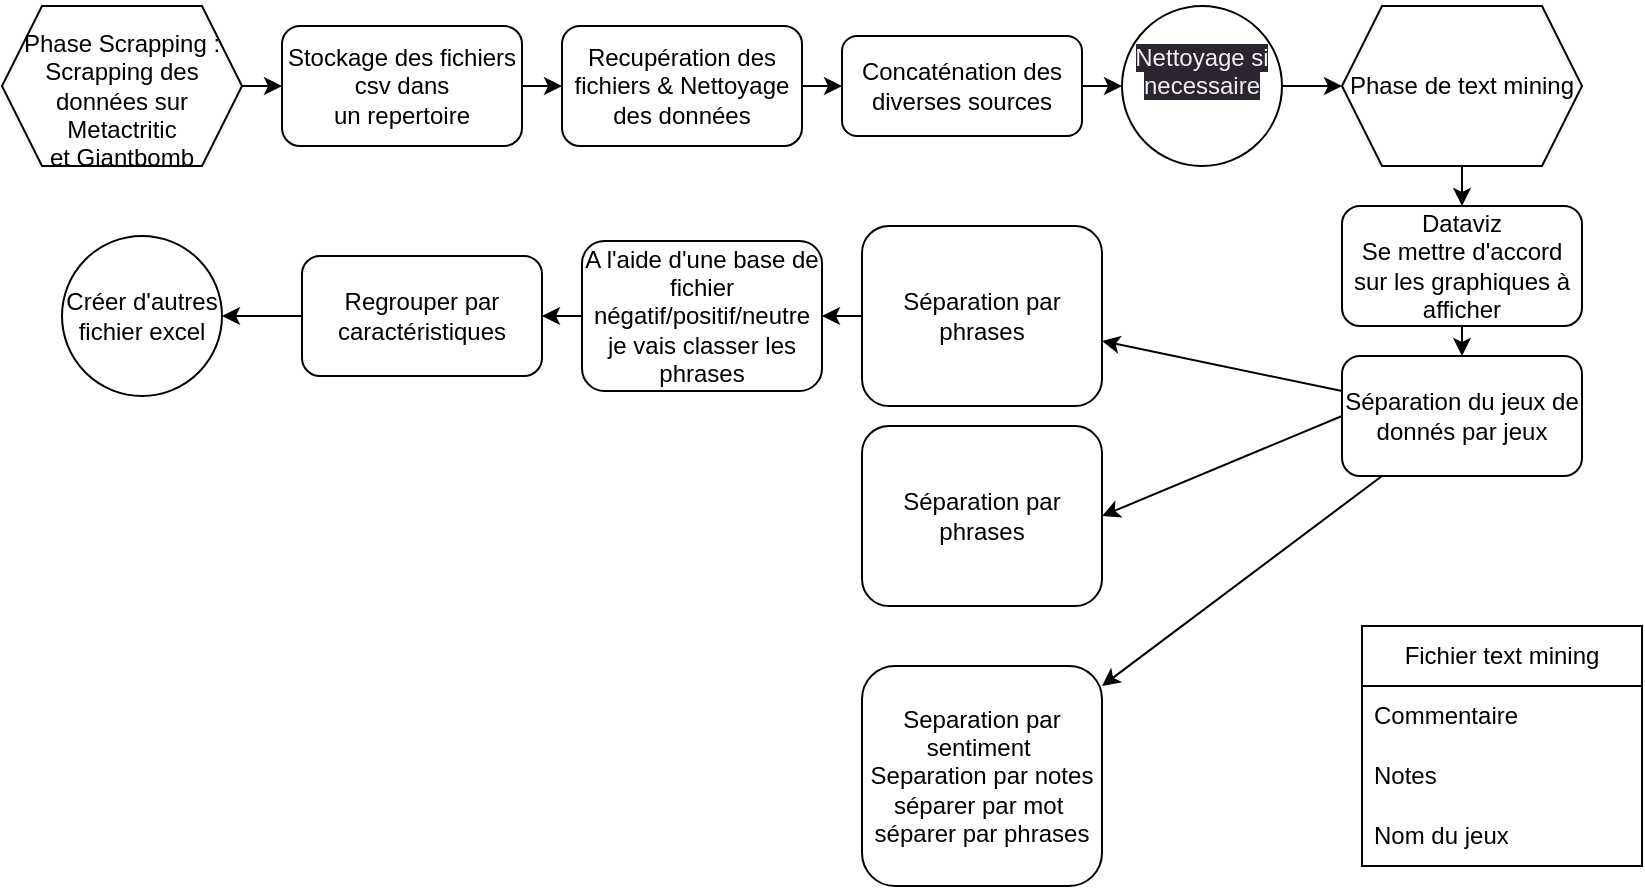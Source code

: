 <mxfile>
    <diagram id="geG8xr2T3ER7Be4Rj2b3" name="Page-1">
        <mxGraphModel dx="1072" dy="474" grid="1" gridSize="10" guides="1" tooltips="1" connect="1" arrows="1" fold="1" page="1" pageScale="1" pageWidth="827" pageHeight="1169" math="0" shadow="0">
            <root>
                <mxCell id="0"/>
                <mxCell id="1" parent="0"/>
                <mxCell id="4" value="" style="edgeStyle=none;html=1;exitX=1;exitY=0.5;exitDx=0;exitDy=0;" parent="1" source="22" target="3" edge="1">
                    <mxGeometry relative="1" as="geometry">
                        <mxPoint x="140" y="50" as="sourcePoint"/>
                    </mxGeometry>
                </mxCell>
                <mxCell id="13" value="" style="edgeStyle=none;html=1;" parent="1" source="3" target="12" edge="1">
                    <mxGeometry relative="1" as="geometry"/>
                </mxCell>
                <mxCell id="3" value="Stockage des fichiers csv dans un&amp;nbsp;repertoire" style="rounded=1;whiteSpace=wrap;html=1;" parent="1" vertex="1">
                    <mxGeometry x="140" y="20" width="120" height="60" as="geometry"/>
                </mxCell>
                <mxCell id="19" style="edgeStyle=none;html=1;exitX=1;exitY=0.5;exitDx=0;exitDy=0;entryX=0;entryY=0.5;entryDx=0;entryDy=0;" parent="1" source="5" target="18" edge="1">
                    <mxGeometry relative="1" as="geometry">
                        <mxPoint x="660" y="50" as="targetPoint"/>
                    </mxGeometry>
                </mxCell>
                <mxCell id="5" value="Concaténation des diverses sources" style="whiteSpace=wrap;html=1;rounded=1;" parent="1" vertex="1">
                    <mxGeometry x="420" y="25" width="120" height="50" as="geometry"/>
                </mxCell>
                <mxCell id="14" value="" style="edgeStyle=none;html=1;" parent="1" source="12" target="5" edge="1">
                    <mxGeometry relative="1" as="geometry"/>
                </mxCell>
                <mxCell id="12" value="Recupération des fichiers &amp;amp; Nettoyage des données" style="whiteSpace=wrap;html=1;rounded=1;" parent="1" vertex="1">
                    <mxGeometry x="280" y="20" width="120" height="60" as="geometry"/>
                </mxCell>
                <mxCell id="21" value="" style="edgeStyle=none;html=1;" parent="1" source="18" target="20" edge="1">
                    <mxGeometry relative="1" as="geometry"/>
                </mxCell>
                <mxCell id="18" value="&#10;&lt;span style=&quot;color: rgb(240, 240, 240); font-family: Helvetica; font-size: 12px; font-style: normal; font-variant-ligatures: normal; font-variant-caps: normal; font-weight: 400; letter-spacing: normal; orphans: 2; text-align: center; text-indent: 0px; text-transform: none; widows: 2; word-spacing: 0px; -webkit-text-stroke-width: 0px; background-color: rgb(42, 37, 47); text-decoration-thickness: initial; text-decoration-style: initial; text-decoration-color: initial; float: none; display: inline !important;&quot;&gt;Nettoyage si necessaire&lt;/span&gt;&#10;&#10;" style="ellipse;whiteSpace=wrap;html=1;aspect=fixed;" parent="1" vertex="1">
                    <mxGeometry x="560" y="10" width="80" height="80" as="geometry"/>
                </mxCell>
                <mxCell id="24" value="" style="edgeStyle=none;html=1;entryX=0.5;entryY=0;entryDx=0;entryDy=0;" parent="1" source="20" target="27" edge="1">
                    <mxGeometry relative="1" as="geometry"/>
                </mxCell>
                <mxCell id="20" value="Phase de text mining" style="shape=hexagon;perimeter=hexagonPerimeter2;whiteSpace=wrap;html=1;fixedSize=1;" parent="1" vertex="1">
                    <mxGeometry x="670" y="10" width="120" height="80" as="geometry"/>
                </mxCell>
                <mxCell id="22" value="&lt;br&gt;Phase Scrapping :&lt;br&gt;Scrapping des données sur Metactritic&lt;br&gt;et Giantbomb" style="shape=hexagon;perimeter=hexagonPerimeter2;whiteSpace=wrap;html=1;fixedSize=1;" parent="1" vertex="1">
                    <mxGeometry y="10" width="120" height="80" as="geometry"/>
                </mxCell>
                <mxCell id="26" value="" style="edgeStyle=none;html=1;" parent="1" source="23" target="25" edge="1">
                    <mxGeometry relative="1" as="geometry"/>
                </mxCell>
                <mxCell id="30" value="" style="edgeStyle=none;html=1;" parent="1" source="23" target="29" edge="1">
                    <mxGeometry relative="1" as="geometry"/>
                </mxCell>
                <mxCell id="42" style="edgeStyle=none;html=1;exitX=0;exitY=0.5;exitDx=0;exitDy=0;entryX=1;entryY=0.5;entryDx=0;entryDy=0;" edge="1" parent="1" source="23" target="41">
                    <mxGeometry relative="1" as="geometry"/>
                </mxCell>
                <mxCell id="23" value="Séparation du jeux de donnés par jeux" style="rounded=1;whiteSpace=wrap;html=1;" parent="1" vertex="1">
                    <mxGeometry x="670" y="185" width="120" height="60" as="geometry"/>
                </mxCell>
                <mxCell id="25" value="Separation par sentiment&amp;nbsp;&lt;br&gt;Separation par notes&lt;br&gt;séparer par mot&amp;nbsp;&lt;br&gt;séparer par phrases" style="whiteSpace=wrap;html=1;rounded=1;" parent="1" vertex="1">
                    <mxGeometry x="430" y="340" width="120" height="110" as="geometry"/>
                </mxCell>
                <mxCell id="28" value="" style="edgeStyle=none;html=1;" parent="1" source="27" target="23" edge="1">
                    <mxGeometry relative="1" as="geometry"/>
                </mxCell>
                <mxCell id="27" value="Dataviz&lt;br&gt;Se mettre d'accord sur les graphiques à afficher" style="rounded=1;whiteSpace=wrap;html=1;" parent="1" vertex="1">
                    <mxGeometry x="670" y="110" width="120" height="60" as="geometry"/>
                </mxCell>
                <mxCell id="32" value="" style="edgeStyle=none;html=1;" parent="1" source="29" target="31" edge="1">
                    <mxGeometry relative="1" as="geometry"/>
                </mxCell>
                <mxCell id="29" value="Séparation par phrases" style="rounded=1;whiteSpace=wrap;html=1;" parent="1" vertex="1">
                    <mxGeometry x="430" y="120" width="120" height="90" as="geometry"/>
                </mxCell>
                <mxCell id="34" value="" style="edgeStyle=none;html=1;" parent="1" source="31" target="33" edge="1">
                    <mxGeometry relative="1" as="geometry"/>
                </mxCell>
                <mxCell id="31" value="A l'aide d'une base de fichier négatif/positif/neutre je vais classer les phrases" style="whiteSpace=wrap;html=1;rounded=1;" parent="1" vertex="1">
                    <mxGeometry x="290" y="127.5" width="120" height="75" as="geometry"/>
                </mxCell>
                <mxCell id="40" value="" style="edgeStyle=none;html=1;" edge="1" parent="1" source="33" target="39">
                    <mxGeometry relative="1" as="geometry"/>
                </mxCell>
                <mxCell id="33" value="Regrouper par caractéristiques" style="whiteSpace=wrap;html=1;rounded=1;" parent="1" vertex="1">
                    <mxGeometry x="150" y="135" width="120" height="60" as="geometry"/>
                </mxCell>
                <mxCell id="35" value="Fichier text mining" style="swimlane;fontStyle=0;childLayout=stackLayout;horizontal=1;startSize=30;horizontalStack=0;resizeParent=1;resizeParentMax=0;resizeLast=0;collapsible=1;marginBottom=0;whiteSpace=wrap;html=1;" parent="1" vertex="1">
                    <mxGeometry x="680" y="320" width="140" height="120" as="geometry"/>
                </mxCell>
                <mxCell id="36" value="Commentaire" style="text;strokeColor=none;fillColor=none;align=left;verticalAlign=middle;spacingLeft=4;spacingRight=4;overflow=hidden;points=[[0,0.5],[1,0.5]];portConstraint=eastwest;rotatable=0;whiteSpace=wrap;html=1;" parent="35" vertex="1">
                    <mxGeometry y="30" width="140" height="30" as="geometry"/>
                </mxCell>
                <mxCell id="37" value="Notes" style="text;strokeColor=none;fillColor=none;align=left;verticalAlign=middle;spacingLeft=4;spacingRight=4;overflow=hidden;points=[[0,0.5],[1,0.5]];portConstraint=eastwest;rotatable=0;whiteSpace=wrap;html=1;" parent="35" vertex="1">
                    <mxGeometry y="60" width="140" height="30" as="geometry"/>
                </mxCell>
                <mxCell id="38" value="Nom du jeux" style="text;strokeColor=none;fillColor=none;align=left;verticalAlign=middle;spacingLeft=4;spacingRight=4;overflow=hidden;points=[[0,0.5],[1,0.5]];portConstraint=eastwest;rotatable=0;whiteSpace=wrap;html=1;" parent="35" vertex="1">
                    <mxGeometry y="90" width="140" height="30" as="geometry"/>
                </mxCell>
                <mxCell id="39" value="Créer d'autres fichier excel" style="ellipse;whiteSpace=wrap;html=1;rounded=1;" vertex="1" parent="1">
                    <mxGeometry x="30" y="125" width="80" height="80" as="geometry"/>
                </mxCell>
                <mxCell id="41" value="Séparation par phrases" style="rounded=1;whiteSpace=wrap;html=1;" vertex="1" parent="1">
                    <mxGeometry x="430" y="220" width="120" height="90" as="geometry"/>
                </mxCell>
            </root>
        </mxGraphModel>
    </diagram>
</mxfile>